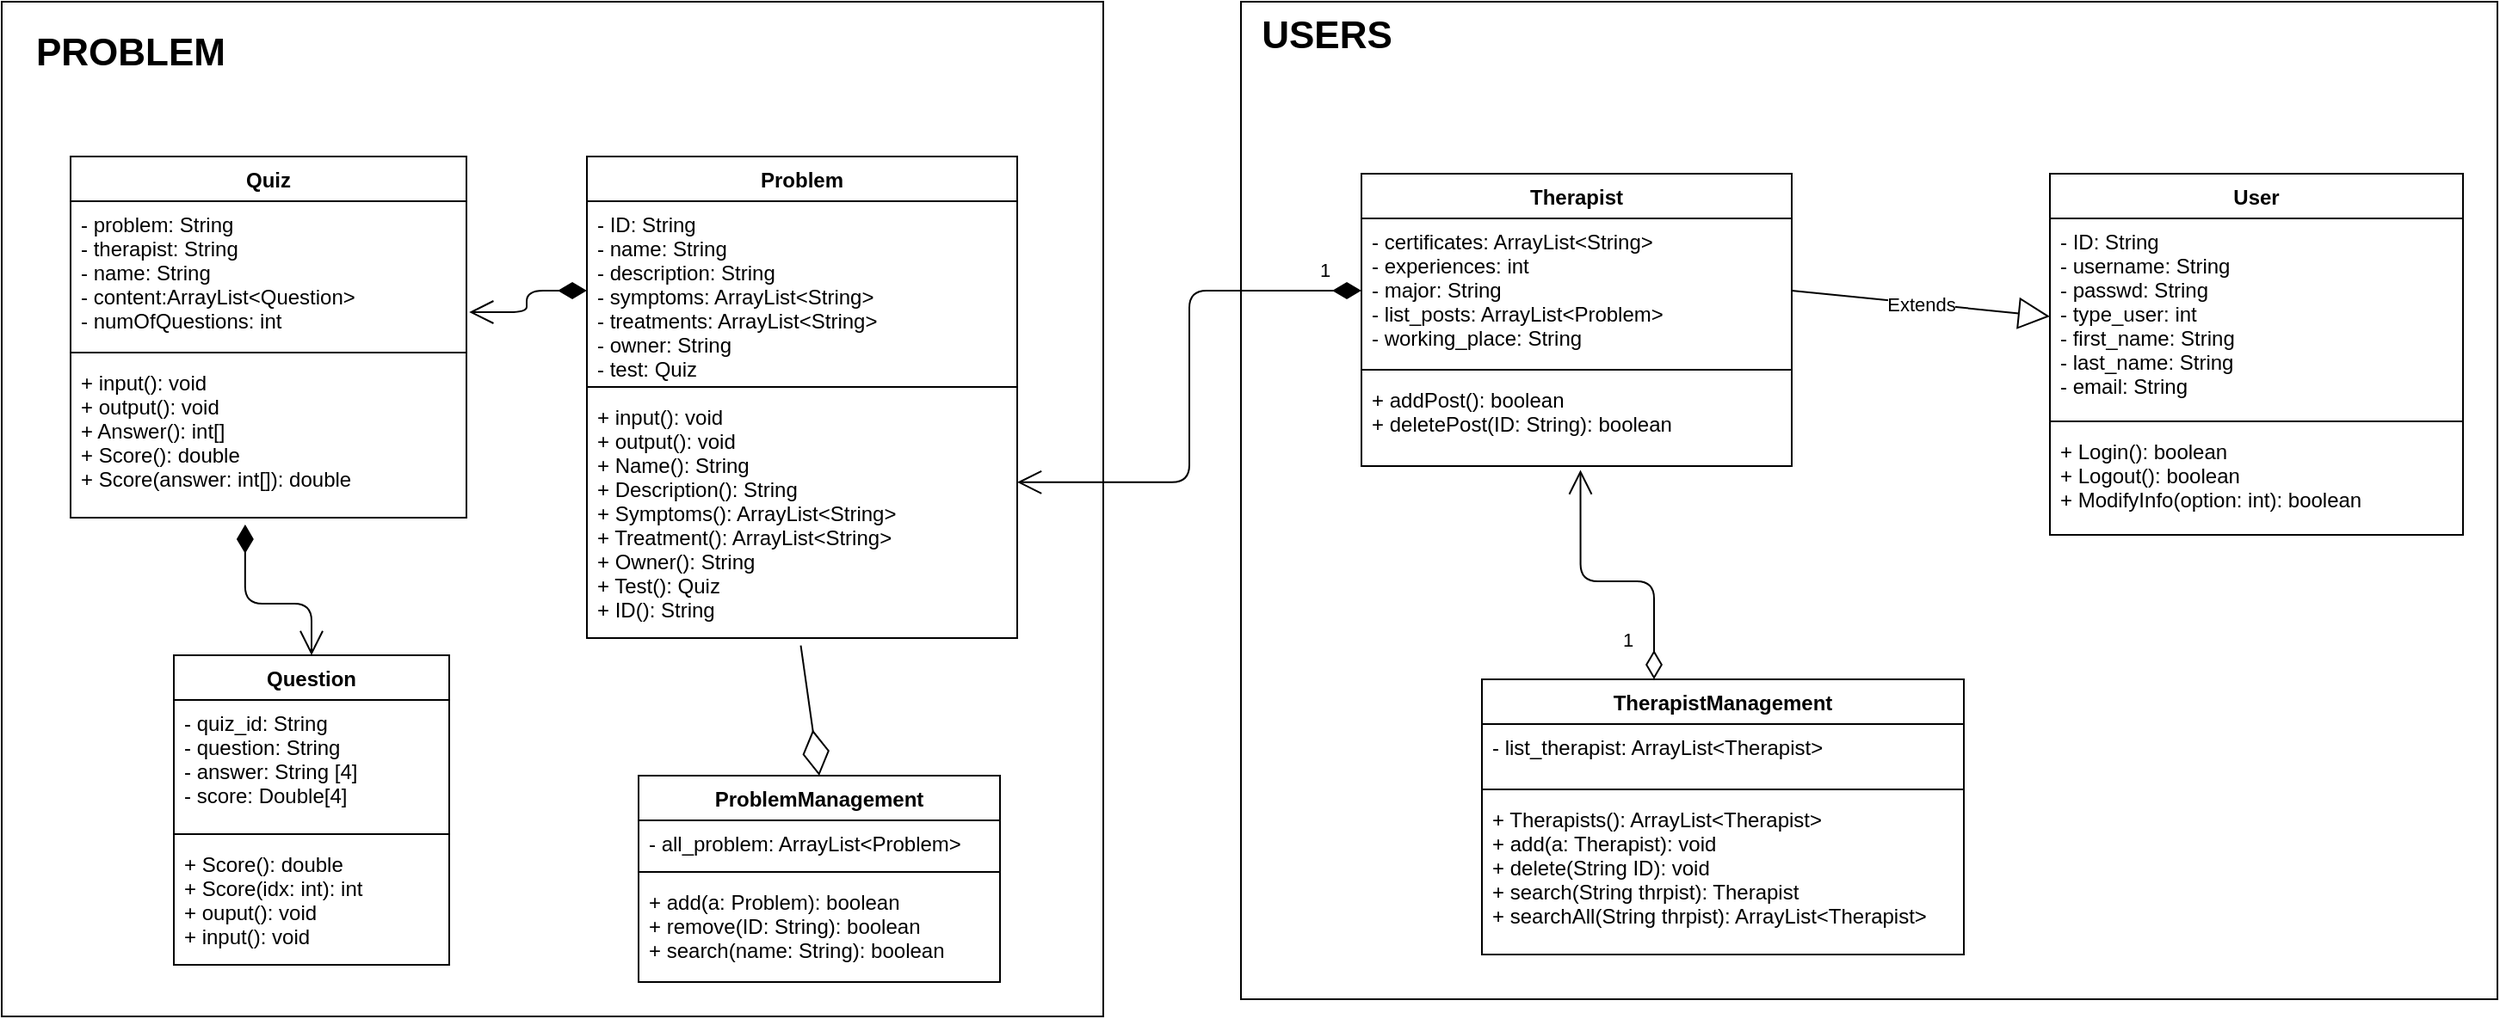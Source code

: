 <mxfile version="14.4.7" type="device"><diagram id="2wFxA05trV7IVHbEBfnq" name="Page-1"><mxGraphModel dx="2067" dy="511" grid="1" gridSize="10" guides="1" tooltips="1" connect="1" arrows="1" fold="1" page="1" pageScale="1" pageWidth="1169" pageHeight="827" math="0" shadow="0"><root><mxCell id="0"/><mxCell id="1" parent="0"/><mxCell id="MoEqX-wjUPhCS5i4hQa_-6" value="" style="shape=folder;fontStyle=1;spacingTop=10;tabWidth=60;tabHeight=0;tabPosition=left;html=1;" parent="1" vertex="1"><mxGeometry x="-220" y="20" width="730" height="580" as="geometry"/></mxCell><mxCell id="MoEqX-wjUPhCS5i4hQa_-2" value="User" style="swimlane;fontStyle=1;align=center;verticalAlign=top;childLayout=stackLayout;horizontal=1;startSize=26;horizontalStack=0;resizeParent=1;resizeParentMax=0;resizeLast=0;collapsible=1;marginBottom=0;" parent="1" vertex="1"><mxGeometry x="250" y="120" width="240" height="210" as="geometry"><mxRectangle x="70" y="120" width="70" height="26" as="alternateBounds"/></mxGeometry></mxCell><mxCell id="MoEqX-wjUPhCS5i4hQa_-3" value="- ID: String&#10;- username: String&#10;- passwd: String&#10;- type_user: int&#10;- first_name: String&#10;- last_name: String&#10;- email: String" style="text;align=left;verticalAlign=top;spacingLeft=4;spacingRight=4;overflow=hidden;rotatable=0;points=[[0,0.5],[1,0.5]];portConstraint=eastwest;" parent="MoEqX-wjUPhCS5i4hQa_-2" vertex="1"><mxGeometry y="26" width="240" height="114" as="geometry"/></mxCell><mxCell id="MoEqX-wjUPhCS5i4hQa_-4" value="" style="line;strokeWidth=1;fillColor=none;align=left;verticalAlign=middle;spacingTop=-1;spacingLeft=3;spacingRight=3;rotatable=0;labelPosition=right;points=[];portConstraint=eastwest;" parent="MoEqX-wjUPhCS5i4hQa_-2" vertex="1"><mxGeometry y="140" width="240" height="8" as="geometry"/></mxCell><mxCell id="MoEqX-wjUPhCS5i4hQa_-5" value="+ Login(): boolean&#10;+ Logout(): boolean&#10;+ ModifyInfo(option: int): boolean" style="text;strokeColor=none;fillColor=none;align=left;verticalAlign=top;spacingLeft=4;spacingRight=4;overflow=hidden;rotatable=0;points=[[0,0.5],[1,0.5]];portConstraint=eastwest;" parent="MoEqX-wjUPhCS5i4hQa_-2" vertex="1"><mxGeometry y="148" width="240" height="62" as="geometry"/></mxCell><mxCell id="MoEqX-wjUPhCS5i4hQa_-7" value="Therapist" style="swimlane;fontStyle=1;align=center;verticalAlign=top;childLayout=stackLayout;horizontal=1;startSize=26;horizontalStack=0;resizeParent=1;resizeParentMax=0;resizeLast=0;collapsible=1;marginBottom=0;" parent="1" vertex="1"><mxGeometry x="-150" y="120" width="250" height="170" as="geometry"><mxRectangle x="70" y="120" width="70" height="26" as="alternateBounds"/></mxGeometry></mxCell><mxCell id="MoEqX-wjUPhCS5i4hQa_-8" value="- certificates: ArrayList&lt;String&gt;&#10;- experiences: int&#10;- major: String&#10;- list_posts: ArrayList&lt;Problem&gt;&#10;- working_place: String" style="text;strokeColor=none;fillColor=none;align=left;verticalAlign=top;spacingLeft=4;spacingRight=4;overflow=hidden;rotatable=0;points=[[0,0.5],[1,0.5]];portConstraint=eastwest;" parent="MoEqX-wjUPhCS5i4hQa_-7" vertex="1"><mxGeometry y="26" width="250" height="84" as="geometry"/></mxCell><mxCell id="MoEqX-wjUPhCS5i4hQa_-9" value="" style="line;strokeWidth=1;fillColor=none;align=left;verticalAlign=middle;spacingTop=-1;spacingLeft=3;spacingRight=3;rotatable=0;labelPosition=right;points=[];portConstraint=eastwest;" parent="MoEqX-wjUPhCS5i4hQa_-7" vertex="1"><mxGeometry y="110" width="250" height="8" as="geometry"/></mxCell><mxCell id="MoEqX-wjUPhCS5i4hQa_-10" value="+ addPost(): boolean&#10;+ deletePost(ID: String): boolean" style="text;strokeColor=none;fillColor=none;align=left;verticalAlign=top;spacingLeft=4;spacingRight=4;overflow=hidden;rotatable=0;points=[[0,0.5],[1,0.5]];portConstraint=eastwest;" parent="MoEqX-wjUPhCS5i4hQa_-7" vertex="1"><mxGeometry y="118" width="250" height="52" as="geometry"/></mxCell><mxCell id="MoEqX-wjUPhCS5i4hQa_-20" value="TherapistManagement" style="swimlane;fontStyle=1;align=center;verticalAlign=top;childLayout=stackLayout;horizontal=1;startSize=26;horizontalStack=0;resizeParent=1;resizeParentMax=0;resizeLast=0;collapsible=1;marginBottom=0;" parent="1" vertex="1"><mxGeometry x="-80" y="414" width="280" height="160" as="geometry"><mxRectangle x="70" y="120" width="70" height="26" as="alternateBounds"/></mxGeometry></mxCell><mxCell id="MoEqX-wjUPhCS5i4hQa_-21" value="- list_therapist: ArrayList&lt;Therapist&gt;" style="text;strokeColor=none;fillColor=none;align=left;verticalAlign=top;spacingLeft=4;spacingRight=4;overflow=hidden;rotatable=0;points=[[0,0.5],[1,0.5]];portConstraint=eastwest;" parent="MoEqX-wjUPhCS5i4hQa_-20" vertex="1"><mxGeometry y="26" width="280" height="34" as="geometry"/></mxCell><mxCell id="MoEqX-wjUPhCS5i4hQa_-22" value="" style="line;strokeWidth=1;fillColor=none;align=left;verticalAlign=middle;spacingTop=-1;spacingLeft=3;spacingRight=3;rotatable=0;labelPosition=right;points=[];portConstraint=eastwest;" parent="MoEqX-wjUPhCS5i4hQa_-20" vertex="1"><mxGeometry y="60" width="280" height="8" as="geometry"/></mxCell><mxCell id="MoEqX-wjUPhCS5i4hQa_-23" value="+ Therapists(): ArrayList&lt;Therapist&gt;&#10;+ add(a: Therapist): void&#10;+ delete(String ID): void&#10;+ search(String thrpist): Therapist&#10;+ searchAll(String thrpist): ArrayList&lt;Therapist&gt;" style="text;strokeColor=none;fillColor=none;align=left;verticalAlign=top;spacingLeft=4;spacingRight=4;overflow=hidden;rotatable=0;points=[[0,0.5],[1,0.5]];portConstraint=eastwest;" parent="MoEqX-wjUPhCS5i4hQa_-20" vertex="1"><mxGeometry y="68" width="280" height="92" as="geometry"/></mxCell><mxCell id="MoEqX-wjUPhCS5i4hQa_-71" value="" style="shape=folder;fontStyle=1;spacingTop=10;tabWidth=50;tabHeight=0;tabPosition=left;html=1;" parent="1" vertex="1"><mxGeometry x="-940" y="20" width="640" height="590" as="geometry"/></mxCell><mxCell id="MoEqX-wjUPhCS5i4hQa_-72" value="Problem" style="swimlane;fontStyle=1;align=center;verticalAlign=top;childLayout=stackLayout;horizontal=1;startSize=26;horizontalStack=0;resizeParent=1;resizeParentMax=0;resizeLast=0;collapsible=1;marginBottom=0;" parent="1" vertex="1"><mxGeometry x="-600" y="110" width="250" height="280" as="geometry"/></mxCell><mxCell id="MoEqX-wjUPhCS5i4hQa_-73" value="- ID: String&#10;- name: String&#10;- description: String&#10;- symptoms: ArrayList&lt;String&gt;&#10;- treatments: ArrayList&lt;String&gt;&#10;- owner: String&#10;- test: Quiz" style="text;strokeColor=none;fillColor=none;align=left;verticalAlign=top;spacingLeft=4;spacingRight=4;overflow=hidden;rotatable=0;points=[[0,0.5],[1,0.5]];portConstraint=eastwest;" parent="MoEqX-wjUPhCS5i4hQa_-72" vertex="1"><mxGeometry y="26" width="250" height="104" as="geometry"/></mxCell><mxCell id="MoEqX-wjUPhCS5i4hQa_-74" value="" style="line;strokeWidth=1;fillColor=none;align=left;verticalAlign=middle;spacingTop=-1;spacingLeft=3;spacingRight=3;rotatable=0;labelPosition=right;points=[];portConstraint=eastwest;" parent="MoEqX-wjUPhCS5i4hQa_-72" vertex="1"><mxGeometry y="130" width="250" height="8" as="geometry"/></mxCell><mxCell id="MoEqX-wjUPhCS5i4hQa_-75" value="+ input(): void&#10;+ output(): void&#10;+ Name(): String&#10;+ Description(): String&#10;+ Symptoms(): ArrayList&lt;String&gt;&#10;+ Treatment(): ArrayList&lt;String&gt;&#10;+ Owner(): String&#10;+ Test(): Quiz&#10;+ ID(): String" style="text;strokeColor=none;fillColor=none;align=left;verticalAlign=top;spacingLeft=4;spacingRight=4;overflow=hidden;rotatable=0;points=[[0,0.5],[1,0.5]];portConstraint=eastwest;" parent="MoEqX-wjUPhCS5i4hQa_-72" vertex="1"><mxGeometry y="138" width="250" height="142" as="geometry"/></mxCell><mxCell id="kpAH4d4QkdiqtC8DC7e6-1" value="Quiz" style="swimlane;fontStyle=1;align=center;verticalAlign=top;childLayout=stackLayout;horizontal=1;startSize=26;horizontalStack=0;resizeParent=1;resizeParentMax=0;resizeLast=0;collapsible=1;marginBottom=0;" parent="1" vertex="1"><mxGeometry x="-900" y="110" width="230" height="210" as="geometry"/></mxCell><mxCell id="kpAH4d4QkdiqtC8DC7e6-2" value="- problem: String&#10;- therapist: String&#10;- name: String&#10;- content:ArrayList&lt;Question&gt;&#10;- numOfQuestions: int" style="text;strokeColor=none;fillColor=none;align=left;verticalAlign=top;spacingLeft=4;spacingRight=4;overflow=hidden;rotatable=0;points=[[0,0.5],[1,0.5]];portConstraint=eastwest;" parent="kpAH4d4QkdiqtC8DC7e6-1" vertex="1"><mxGeometry y="26" width="230" height="84" as="geometry"/></mxCell><mxCell id="kpAH4d4QkdiqtC8DC7e6-3" value="" style="line;strokeWidth=1;fillColor=none;align=left;verticalAlign=middle;spacingTop=-1;spacingLeft=3;spacingRight=3;rotatable=0;labelPosition=right;points=[];portConstraint=eastwest;" parent="kpAH4d4QkdiqtC8DC7e6-1" vertex="1"><mxGeometry y="110" width="230" height="8" as="geometry"/></mxCell><mxCell id="kpAH4d4QkdiqtC8DC7e6-4" value="+ input(): void&#10;+ output(): void&#10;+ Answer(): int[]&#10;+ Score(): double&#10;+ Score(answer: int[]): double" style="text;strokeColor=none;fillColor=none;align=left;verticalAlign=top;spacingLeft=4;spacingRight=4;overflow=hidden;rotatable=0;points=[[0,0.5],[1,0.5]];portConstraint=eastwest;" parent="kpAH4d4QkdiqtC8DC7e6-1" vertex="1"><mxGeometry y="118" width="230" height="92" as="geometry"/></mxCell><mxCell id="kpAH4d4QkdiqtC8DC7e6-15" value="Question" style="swimlane;fontStyle=1;align=center;verticalAlign=top;childLayout=stackLayout;horizontal=1;startSize=26;horizontalStack=0;resizeParent=1;resizeParentMax=0;resizeLast=0;collapsible=1;marginBottom=0;" parent="1" vertex="1"><mxGeometry x="-840" y="400" width="160" height="180" as="geometry"/></mxCell><mxCell id="kpAH4d4QkdiqtC8DC7e6-16" value="- quiz_id: String&#10;- question: String&#10;- answer: String [4]&#10;- score: Double[4]" style="text;strokeColor=none;fillColor=none;align=left;verticalAlign=top;spacingLeft=4;spacingRight=4;overflow=hidden;rotatable=0;points=[[0,0.5],[1,0.5]];portConstraint=eastwest;" parent="kpAH4d4QkdiqtC8DC7e6-15" vertex="1"><mxGeometry y="26" width="160" height="74" as="geometry"/></mxCell><mxCell id="kpAH4d4QkdiqtC8DC7e6-17" value="" style="line;strokeWidth=1;fillColor=none;align=left;verticalAlign=middle;spacingTop=-1;spacingLeft=3;spacingRight=3;rotatable=0;labelPosition=right;points=[];portConstraint=eastwest;" parent="kpAH4d4QkdiqtC8DC7e6-15" vertex="1"><mxGeometry y="100" width="160" height="8" as="geometry"/></mxCell><mxCell id="kpAH4d4QkdiqtC8DC7e6-18" value="+ Score(): double&#10;+ Score(idx: int): int&#10;+ ouput(): void&#10;+ input(): void" style="text;strokeColor=none;fillColor=none;align=left;verticalAlign=top;spacingLeft=4;spacingRight=4;overflow=hidden;rotatable=0;points=[[0,0.5],[1,0.5]];portConstraint=eastwest;" parent="kpAH4d4QkdiqtC8DC7e6-15" vertex="1"><mxGeometry y="108" width="160" height="72" as="geometry"/></mxCell><mxCell id="kpAH4d4QkdiqtC8DC7e6-31" value="USERS" style="text;html=1;strokeColor=none;fillColor=none;align=center;verticalAlign=middle;whiteSpace=wrap;rounded=0;fontStyle=1;fontSize=22;" parent="1" vertex="1"><mxGeometry x="-290" y="20" width="240" height="40" as="geometry"/></mxCell><mxCell id="kpAH4d4QkdiqtC8DC7e6-32" value="PROBLEM" style="text;html=1;strokeColor=none;fillColor=none;align=center;verticalAlign=middle;whiteSpace=wrap;rounded=0;fontStyle=1;fontSize=22;" parent="1" vertex="1"><mxGeometry x="-910" y="30" width="90" height="40" as="geometry"/></mxCell><mxCell id="jXL4PGsIw9uU9T0hUNHZ-12" value="ProblemManagement" style="swimlane;fontStyle=1;align=center;verticalAlign=top;childLayout=stackLayout;horizontal=1;startSize=26;horizontalStack=0;resizeParent=1;resizeParentMax=0;resizeLast=0;collapsible=1;marginBottom=0;" parent="1" vertex="1"><mxGeometry x="-570" y="470" width="210" height="120" as="geometry"/></mxCell><mxCell id="jXL4PGsIw9uU9T0hUNHZ-13" value="- all_problem: ArrayList&lt;Problem&gt;" style="text;strokeColor=none;fillColor=none;align=left;verticalAlign=top;spacingLeft=4;spacingRight=4;overflow=hidden;rotatable=0;points=[[0,0.5],[1,0.5]];portConstraint=eastwest;" parent="jXL4PGsIw9uU9T0hUNHZ-12" vertex="1"><mxGeometry y="26" width="210" height="26" as="geometry"/></mxCell><mxCell id="jXL4PGsIw9uU9T0hUNHZ-14" value="" style="line;strokeWidth=1;fillColor=none;align=left;verticalAlign=middle;spacingTop=-1;spacingLeft=3;spacingRight=3;rotatable=0;labelPosition=right;points=[];portConstraint=eastwest;" parent="jXL4PGsIw9uU9T0hUNHZ-12" vertex="1"><mxGeometry y="52" width="210" height="8" as="geometry"/></mxCell><mxCell id="jXL4PGsIw9uU9T0hUNHZ-15" value="+ add(a: Problem): boolean&#10;+ remove(ID: String): boolean&#10;+ search(name: String): boolean" style="text;strokeColor=none;fillColor=none;align=left;verticalAlign=top;spacingLeft=4;spacingRight=4;overflow=hidden;rotatable=0;points=[[0,0.5],[1,0.5]];portConstraint=eastwest;" parent="jXL4PGsIw9uU9T0hUNHZ-12" vertex="1"><mxGeometry y="60" width="210" height="60" as="geometry"/></mxCell><mxCell id="QSCuzvf9MFphOxkbYa6r-4" value="" style="endArrow=open;html=1;endSize=12;startArrow=diamondThin;startSize=14;startFill=1;edgeStyle=orthogonalEdgeStyle;align=left;verticalAlign=bottom;exitX=0;exitY=0.5;exitDx=0;exitDy=0;entryX=1.007;entryY=0.768;entryDx=0;entryDy=0;entryPerimeter=0;" edge="1" parent="1" source="MoEqX-wjUPhCS5i4hQa_-73" target="kpAH4d4QkdiqtC8DC7e6-2"><mxGeometry x="-1" y="3" relative="1" as="geometry"><mxPoint x="-680" y="380" as="sourcePoint"/><mxPoint x="-520" y="380" as="targetPoint"/></mxGeometry></mxCell><mxCell id="QSCuzvf9MFphOxkbYa6r-6" value="" style="endArrow=open;html=1;endSize=12;startArrow=diamondThin;startSize=14;startFill=1;edgeStyle=orthogonalEdgeStyle;align=left;verticalAlign=bottom;exitX=0.441;exitY=1.043;exitDx=0;exitDy=0;exitPerimeter=0;entryX=0.5;entryY=0;entryDx=0;entryDy=0;" edge="1" parent="1" source="kpAH4d4QkdiqtC8DC7e6-4" target="kpAH4d4QkdiqtC8DC7e6-15"><mxGeometry x="-1" y="3" relative="1" as="geometry"><mxPoint x="-680" y="380" as="sourcePoint"/><mxPoint x="-520" y="380" as="targetPoint"/><Array as="points"><mxPoint x="-799" y="370"/><mxPoint x="-760" y="370"/></Array></mxGeometry></mxCell><mxCell id="QSCuzvf9MFphOxkbYa6r-7" value="" style="endArrow=diamondThin;endFill=0;endSize=24;html=1;entryX=0.5;entryY=0;entryDx=0;entryDy=0;exitX=0.497;exitY=1.03;exitDx=0;exitDy=0;exitPerimeter=0;" edge="1" parent="1" source="MoEqX-wjUPhCS5i4hQa_-75" target="jXL4PGsIw9uU9T0hUNHZ-12"><mxGeometry width="160" relative="1" as="geometry"><mxPoint x="-610" y="360" as="sourcePoint"/><mxPoint x="-450" y="360" as="targetPoint"/></mxGeometry></mxCell><mxCell id="QSCuzvf9MFphOxkbYa6r-8" value="1" style="endArrow=open;html=1;endSize=12;startArrow=diamondThin;startSize=14;startFill=1;edgeStyle=orthogonalEdgeStyle;align=left;verticalAlign=bottom;exitX=0;exitY=0.5;exitDx=0;exitDy=0;entryX=1;entryY=0.362;entryDx=0;entryDy=0;entryPerimeter=0;" edge="1" parent="1" source="MoEqX-wjUPhCS5i4hQa_-8" target="MoEqX-wjUPhCS5i4hQa_-75"><mxGeometry x="-0.833" y="-3" relative="1" as="geometry"><mxPoint x="-310" y="210" as="sourcePoint"/><mxPoint x="-150" y="210" as="targetPoint"/><mxPoint as="offset"/></mxGeometry></mxCell><mxCell id="QSCuzvf9MFphOxkbYa6r-9" value="1" style="endArrow=open;html=1;endSize=12;startArrow=diamondThin;startSize=14;startFill=0;edgeStyle=orthogonalEdgeStyle;align=left;verticalAlign=bottom;entryX=0.509;entryY=1.044;entryDx=0;entryDy=0;entryPerimeter=0;" edge="1" parent="1" source="MoEqX-wjUPhCS5i4hQa_-20" target="MoEqX-wjUPhCS5i4hQa_-10"><mxGeometry x="-0.83" y="20" relative="1" as="geometry"><mxPoint x="10" y="240" as="sourcePoint"/><mxPoint x="170" y="240" as="targetPoint"/><Array as="points"><mxPoint x="20" y="357"/><mxPoint x="-23" y="357"/></Array><mxPoint as="offset"/></mxGeometry></mxCell><mxCell id="QSCuzvf9MFphOxkbYa6r-10" value="Extends" style="endArrow=block;endSize=16;endFill=0;html=1;exitX=1;exitY=0.5;exitDx=0;exitDy=0;entryX=0;entryY=0.5;entryDx=0;entryDy=0;" edge="1" parent="1" source="MoEqX-wjUPhCS5i4hQa_-8" target="MoEqX-wjUPhCS5i4hQa_-3"><mxGeometry width="160" relative="1" as="geometry"><mxPoint x="10" y="240" as="sourcePoint"/><mxPoint x="170" y="240" as="targetPoint"/></mxGeometry></mxCell></root></mxGraphModel></diagram></mxfile>